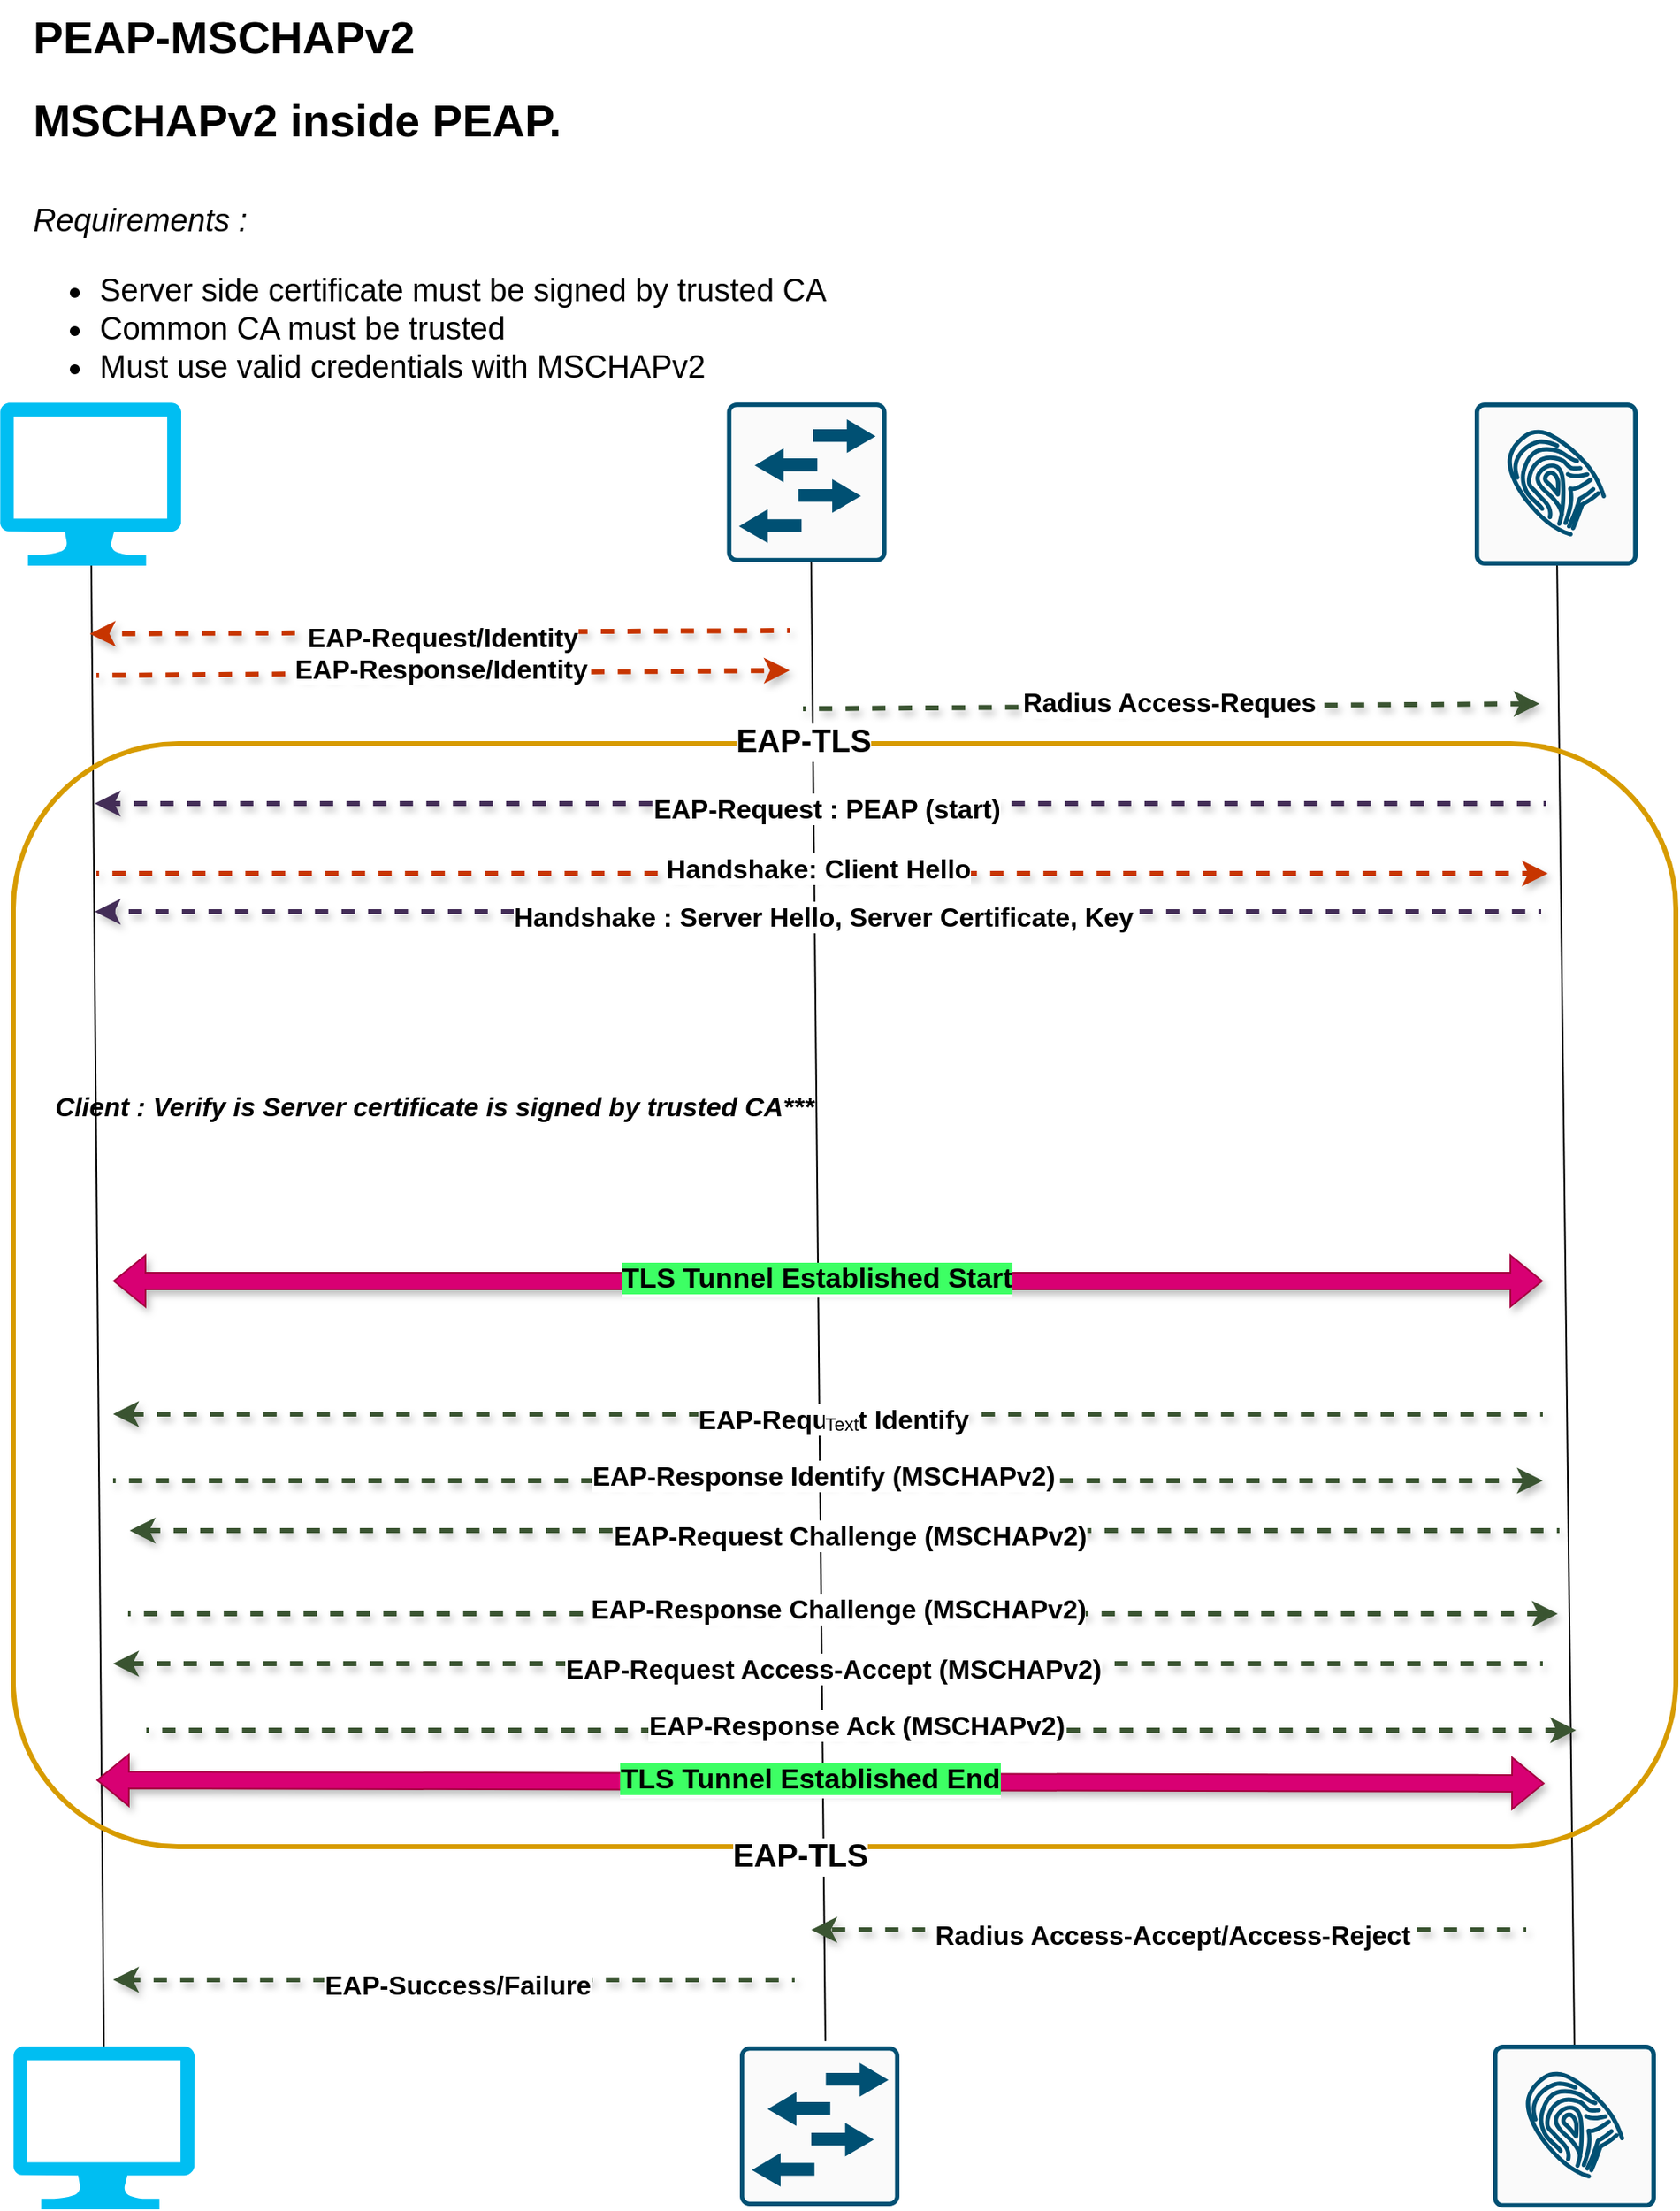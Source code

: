 <mxfile version="24.7.14">
  <diagram name="Page-1" id="sx-vZmdEI7Dzdy8BObgy">
    <mxGraphModel dx="3981" dy="3554" grid="1" gridSize="10" guides="1" tooltips="1" connect="1" arrows="1" fold="1" page="1" pageScale="1" pageWidth="850" pageHeight="1100" math="0" shadow="0">
      <root>
        <mxCell id="0" />
        <mxCell id="1" parent="0" />
        <mxCell id="mL7WgcL4VkOcFJiBh1qk-1" value="" style="verticalLabelPosition=bottom;html=1;verticalAlign=top;align=center;strokeColor=none;fillColor=#00BEF2;shape=mxgraph.azure.computer;pointerEvents=1;" vertex="1" parent="1">
          <mxGeometry x="112" y="-1028" width="109" height="98" as="geometry" />
        </mxCell>
        <mxCell id="mL7WgcL4VkOcFJiBh1qk-2" value="" style="sketch=0;points=[[0.015,0.015,0],[0.985,0.015,0],[0.985,0.985,0],[0.015,0.985,0],[0.25,0,0],[0.5,0,0],[0.75,0,0],[1,0.25,0],[1,0.5,0],[1,0.75,0],[0.75,1,0],[0.5,1,0],[0.25,1,0],[0,0.75,0],[0,0.5,0],[0,0.25,0]];verticalLabelPosition=bottom;html=1;verticalAlign=top;aspect=fixed;align=center;pointerEvents=1;shape=mxgraph.cisco19.rect;prIcon=l2_switch;fillColor=#FAFAFA;strokeColor=#005073;" vertex="1" parent="1">
          <mxGeometry x="549.25" y="-1028" width="96" height="96" as="geometry" />
        </mxCell>
        <mxCell id="mL7WgcL4VkOcFJiBh1qk-3" value="" style="sketch=0;points=[[0.015,0.015,0],[0.985,0.015,0],[0.985,0.985,0],[0.015,0.985,0],[0.25,0,0],[0.5,0,0],[0.75,0,0],[1,0.25,0],[1,0.5,0],[1,0.75,0],[0.75,1,0],[0.5,1,0],[0.25,1,0],[0,0.75,0],[0,0.5,0],[0,0.25,0]];verticalLabelPosition=bottom;html=1;verticalAlign=top;aspect=fixed;align=center;pointerEvents=1;shape=mxgraph.cisco19.rect;prIcon=ise;fillColor=#FAFAFA;strokeColor=#005073;" vertex="1" parent="1">
          <mxGeometry x="999" y="-1028" width="98" height="98" as="geometry" />
        </mxCell>
        <mxCell id="mL7WgcL4VkOcFJiBh1qk-4" value="" style="verticalLabelPosition=bottom;html=1;verticalAlign=top;align=center;strokeColor=none;fillColor=#00BEF2;shape=mxgraph.azure.computer;pointerEvents=1;" vertex="1" parent="1">
          <mxGeometry x="120" y="-40" width="109" height="98" as="geometry" />
        </mxCell>
        <mxCell id="mL7WgcL4VkOcFJiBh1qk-5" value="" style="sketch=0;points=[[0.015,0.015,0],[0.985,0.015,0],[0.985,0.985,0],[0.015,0.985,0],[0.25,0,0],[0.5,0,0],[0.75,0,0],[1,0.25,0],[1,0.5,0],[1,0.75,0],[0.75,1,0],[0.5,1,0],[0.25,1,0],[0,0.75,0],[0,0.5,0],[0,0.25,0]];verticalLabelPosition=bottom;html=1;verticalAlign=top;aspect=fixed;align=center;pointerEvents=1;shape=mxgraph.cisco19.rect;prIcon=l2_switch;fillColor=#FAFAFA;strokeColor=#005073;" vertex="1" parent="1">
          <mxGeometry x="557" y="-40" width="96" height="96" as="geometry" />
        </mxCell>
        <mxCell id="mL7WgcL4VkOcFJiBh1qk-6" value="" style="sketch=0;points=[[0.015,0.015,0],[0.985,0.015,0],[0.985,0.985,0],[0.015,0.985,0],[0.25,0,0],[0.5,0,0],[0.75,0,0],[1,0.25,0],[1,0.5,0],[1,0.75,0],[0.75,1,0],[0.5,1,0],[0.25,1,0],[0,0.75,0],[0,0.5,0],[0,0.25,0]];verticalLabelPosition=bottom;html=1;verticalAlign=top;aspect=fixed;align=center;pointerEvents=1;shape=mxgraph.cisco19.rect;prIcon=ise;fillColor=#FAFAFA;strokeColor=#005073;" vertex="1" parent="1">
          <mxGeometry x="1010" y="-41" width="98" height="98" as="geometry" />
        </mxCell>
        <mxCell id="mL7WgcL4VkOcFJiBh1qk-7" value="" style="endArrow=none;html=1;rounded=0;exitX=0.536;exitY=-0.033;exitDx=0;exitDy=0;exitPerimeter=0;entryX=0.528;entryY=0.995;entryDx=0;entryDy=0;entryPerimeter=0;" edge="1" parent="1" source="mL7WgcL4VkOcFJiBh1qk-5" target="mL7WgcL4VkOcFJiBh1qk-2">
          <mxGeometry width="50" height="50" relative="1" as="geometry">
            <mxPoint x="597" y="370" as="sourcePoint" />
            <mxPoint x="600" y="-1060" as="targetPoint" />
          </mxGeometry>
        </mxCell>
        <mxCell id="mL7WgcL4VkOcFJiBh1qk-8" value="" style="endArrow=none;html=1;rounded=0;exitX=0.5;exitY=0;exitDx=0;exitDy=0;exitPerimeter=0;" edge="1" parent="1" source="mL7WgcL4VkOcFJiBh1qk-6" target="mL7WgcL4VkOcFJiBh1qk-3">
          <mxGeometry width="50" height="50" relative="1" as="geometry">
            <mxPoint x="1033" y="-272" as="sourcePoint" />
            <mxPoint x="1033" y="-879" as="targetPoint" />
          </mxGeometry>
        </mxCell>
        <mxCell id="mL7WgcL4VkOcFJiBh1qk-9" value="" style="endArrow=none;html=1;rounded=0;exitX=0.5;exitY=0;exitDx=0;exitDy=0;exitPerimeter=0;" edge="1" parent="1" source="mL7WgcL4VkOcFJiBh1qk-4" target="mL7WgcL4VkOcFJiBh1qk-1">
          <mxGeometry width="50" height="50" relative="1" as="geometry">
            <mxPoint x="224" y="-247" as="sourcePoint" />
            <mxPoint x="224" y="-854" as="targetPoint" />
          </mxGeometry>
        </mxCell>
        <mxCell id="mL7WgcL4VkOcFJiBh1qk-10" value="" style="endArrow=classic;html=1;rounded=0;flowAnimation=1;shadow=1;fillColor=#fa6800;strokeColor=#C73500;curved=0;strokeWidth=3;" edge="1" parent="1">
          <mxGeometry relative="1" as="geometry">
            <mxPoint x="587" y="-891" as="sourcePoint" />
            <mxPoint x="166" y="-889" as="targetPoint" />
          </mxGeometry>
        </mxCell>
        <mxCell id="mL7WgcL4VkOcFJiBh1qk-11" value="Label" style="edgeLabel;resizable=0;html=1;;align=center;verticalAlign=middle;" connectable="0" vertex="1" parent="mL7WgcL4VkOcFJiBh1qk-10">
          <mxGeometry relative="1" as="geometry" />
        </mxCell>
        <mxCell id="mL7WgcL4VkOcFJiBh1qk-12" value="&lt;b&gt;&lt;font style=&quot;font-size: 16px;&quot;&gt;EAP-Request/Identity&lt;/font&gt;&lt;/b&gt;" style="edgeLabel;html=1;align=center;verticalAlign=middle;resizable=0;points=[];" vertex="1" connectable="0" parent="mL7WgcL4VkOcFJiBh1qk-10">
          <mxGeometry x="-0.007" y="3" relative="1" as="geometry">
            <mxPoint as="offset" />
          </mxGeometry>
        </mxCell>
        <mxCell id="mL7WgcL4VkOcFJiBh1qk-13" value="" style="endArrow=classic;html=1;rounded=0;flowAnimation=1;shadow=1;fillColor=#fa6800;strokeColor=#C73500;strokeWidth=3;" edge="1" parent="1">
          <mxGeometry relative="1" as="geometry">
            <mxPoint x="170" y="-864" as="sourcePoint" />
            <mxPoint x="587" y="-867" as="targetPoint" />
          </mxGeometry>
        </mxCell>
        <mxCell id="mL7WgcL4VkOcFJiBh1qk-14" value="Label" style="edgeLabel;resizable=0;html=1;;align=center;verticalAlign=middle;" connectable="0" vertex="1" parent="mL7WgcL4VkOcFJiBh1qk-13">
          <mxGeometry relative="1" as="geometry" />
        </mxCell>
        <mxCell id="mL7WgcL4VkOcFJiBh1qk-15" value="&lt;b&gt;&lt;font style=&quot;font-size: 16px;&quot;&gt;EAP-Response/Identity&lt;/font&gt;&lt;/b&gt;" style="edgeLabel;html=1;align=center;verticalAlign=middle;resizable=0;points=[];" vertex="1" connectable="0" parent="mL7WgcL4VkOcFJiBh1qk-13">
          <mxGeometry x="-0.007" y="3" relative="1" as="geometry">
            <mxPoint as="offset" />
          </mxGeometry>
        </mxCell>
        <mxCell id="mL7WgcL4VkOcFJiBh1qk-16" value="" style="endArrow=classic;html=1;rounded=0;flowAnimation=1;shadow=1;fillColor=#6d8764;strokeColor=#3A5431;strokeWidth=3;" edge="1" parent="1">
          <mxGeometry relative="1" as="geometry">
            <mxPoint x="595" y="-844" as="sourcePoint" />
            <mxPoint x="1038" y="-847" as="targetPoint" />
          </mxGeometry>
        </mxCell>
        <mxCell id="mL7WgcL4VkOcFJiBh1qk-17" value="Label" style="edgeLabel;resizable=0;html=1;;align=center;verticalAlign=middle;" connectable="0" vertex="1" parent="mL7WgcL4VkOcFJiBh1qk-16">
          <mxGeometry relative="1" as="geometry" />
        </mxCell>
        <mxCell id="mL7WgcL4VkOcFJiBh1qk-18" value="&lt;font size=&quot;1&quot; style=&quot;&quot;&gt;&lt;b style=&quot;font-size: 16px;&quot;&gt;Radius Access-Reques&lt;/b&gt;&lt;/font&gt;" style="edgeLabel;html=1;align=center;verticalAlign=middle;resizable=0;points=[];" vertex="1" connectable="0" parent="mL7WgcL4VkOcFJiBh1qk-16">
          <mxGeometry x="-0.007" y="3" relative="1" as="geometry">
            <mxPoint as="offset" />
          </mxGeometry>
        </mxCell>
        <mxCell id="mL7WgcL4VkOcFJiBh1qk-19" value="" style="endArrow=classic;html=1;rounded=0;flowAnimation=1;shadow=1;fontSize=13;fontStyle=1;fillColor=#fa6800;strokeColor=#C73500;strokeWidth=3;" edge="1" parent="1">
          <mxGeometry relative="1" as="geometry">
            <mxPoint x="170" y="-745" as="sourcePoint" />
            <mxPoint x="1043" y="-745" as="targetPoint" />
          </mxGeometry>
        </mxCell>
        <mxCell id="mL7WgcL4VkOcFJiBh1qk-20" value="Label" style="edgeLabel;resizable=0;html=1;;align=center;verticalAlign=middle;" connectable="0" vertex="1" parent="mL7WgcL4VkOcFJiBh1qk-19">
          <mxGeometry relative="1" as="geometry" />
        </mxCell>
        <mxCell id="mL7WgcL4VkOcFJiBh1qk-21" value="&lt;font style=&quot;font-size: 16px;&quot;&gt;Handshake: Client Hello&lt;/font&gt;" style="edgeLabel;html=1;align=center;verticalAlign=middle;resizable=0;points=[];fontStyle=1;fontSize=13;" vertex="1" connectable="0" parent="mL7WgcL4VkOcFJiBh1qk-19">
          <mxGeometry x="-0.007" y="3" relative="1" as="geometry">
            <mxPoint as="offset" />
          </mxGeometry>
        </mxCell>
        <mxCell id="mL7WgcL4VkOcFJiBh1qk-22" value="" style="endArrow=classic;html=1;rounded=0;flowAnimation=1;shadow=1;fontSize=13;fontStyle=1;fillColor=#76608a;strokeColor=#432D57;strokeWidth=3;" edge="1" parent="1">
          <mxGeometry relative="1" as="geometry">
            <mxPoint x="1039" y="-722" as="sourcePoint" />
            <mxPoint x="169" y="-722" as="targetPoint" />
          </mxGeometry>
        </mxCell>
        <mxCell id="mL7WgcL4VkOcFJiBh1qk-23" value="Label" style="edgeLabel;resizable=0;html=1;;align=center;verticalAlign=middle;" connectable="0" vertex="1" parent="mL7WgcL4VkOcFJiBh1qk-22">
          <mxGeometry relative="1" as="geometry" />
        </mxCell>
        <mxCell id="mL7WgcL4VkOcFJiBh1qk-24" value="&lt;font style=&quot;font-size: 16px;&quot;&gt;Handshake : Server Hello, Server Certificate, Key&lt;/font&gt;" style="edgeLabel;html=1;align=center;verticalAlign=middle;resizable=0;points=[];fontStyle=1;fontSize=13;" vertex="1" connectable="0" parent="mL7WgcL4VkOcFJiBh1qk-22">
          <mxGeometry x="-0.007" y="3" relative="1" as="geometry">
            <mxPoint as="offset" />
          </mxGeometry>
        </mxCell>
        <mxCell id="mL7WgcL4VkOcFJiBh1qk-27" value="" style="endArrow=classic;html=1;rounded=0;flowAnimation=1;shadow=1;fontSize=13;fontStyle=1;fillColor=#76608a;strokeColor=#432D57;strokeWidth=3;" edge="1" parent="1">
          <mxGeometry relative="1" as="geometry">
            <mxPoint x="1042" y="-787" as="sourcePoint" />
            <mxPoint x="169" y="-787" as="targetPoint" />
          </mxGeometry>
        </mxCell>
        <mxCell id="mL7WgcL4VkOcFJiBh1qk-28" value="Label" style="edgeLabel;resizable=0;html=1;;align=center;verticalAlign=middle;" connectable="0" vertex="1" parent="mL7WgcL4VkOcFJiBh1qk-27">
          <mxGeometry relative="1" as="geometry" />
        </mxCell>
        <mxCell id="mL7WgcL4VkOcFJiBh1qk-29" value="&lt;b&gt;&lt;font style=&quot;font-size: 16px;&quot;&gt;EAP-Request : PEAP (start)&lt;/font&gt;&lt;/b&gt;" style="edgeLabel;html=1;align=center;verticalAlign=middle;resizable=0;points=[];" vertex="1" connectable="0" parent="mL7WgcL4VkOcFJiBh1qk-27">
          <mxGeometry x="-0.007" y="3" relative="1" as="geometry">
            <mxPoint as="offset" />
          </mxGeometry>
        </mxCell>
        <mxCell id="mL7WgcL4VkOcFJiBh1qk-30" value="&lt;h1 style=&quot;margin-top: 0px; font-size: 27px;&quot;&gt;&lt;font style=&quot;font-size: 27px;&quot;&gt;PEAP-MSCHAPv2&lt;/font&gt;&lt;/h1&gt;&lt;div style=&quot;font-size: 27px;&quot;&gt;&lt;b&gt;&lt;font style=&quot;font-size: 27px;&quot;&gt;MSCHAPv2 inside PEAP.&lt;/font&gt;&lt;/b&gt;&lt;/div&gt;&lt;div style=&quot;font-size: 27px;&quot;&gt;&lt;font style=&quot;font-size: 27px;&quot;&gt;&lt;br&gt;&lt;/font&gt;&lt;/div&gt;&lt;div style=&quot;font-size: 19px;&quot;&gt;&lt;i style=&quot;&quot;&gt;&lt;font style=&quot;font-size: 19px;&quot;&gt;Requirements : &lt;br&gt;&lt;/font&gt;&lt;/i&gt;&lt;ul style=&quot;&quot;&gt;&lt;li style=&quot;&quot;&gt;&lt;font style=&quot;font-size: 19px;&quot;&gt;Server side certificate must be signed by trusted CA&lt;/font&gt;&lt;/li&gt;&lt;li style=&quot;&quot;&gt;&lt;font style=&quot;font-size: 19px;&quot;&gt;Common CA must be trusted&lt;/font&gt;&lt;/li&gt;&lt;li style=&quot;&quot;&gt;&lt;font style=&quot;font-size: 19px;&quot;&gt;Must use valid credentials with MSCHAPv2&lt;br&gt;&lt;br&gt;&lt;/font&gt;&lt;/li&gt;&lt;/ul&gt;&lt;/div&gt;" style="text;html=1;whiteSpace=wrap;overflow=hidden;rounded=0;" vertex="1" parent="1">
          <mxGeometry x="130" y="-1270" width="908" height="330" as="geometry" />
        </mxCell>
        <mxCell id="mL7WgcL4VkOcFJiBh1qk-31" value="" style="rounded=1;whiteSpace=wrap;html=1;fillColor=none;strokeWidth=3;strokeColor=#d79b00;glass=1;gradientColor=#ffa500;" vertex="1" parent="1">
          <mxGeometry x="120" y="-823" width="1000" height="663" as="geometry" />
        </mxCell>
        <mxCell id="mL7WgcL4VkOcFJiBh1qk-32" value="&lt;b&gt;&lt;font style=&quot;font-size: 19px;&quot;&gt;EAP-TLS&lt;/font&gt;&lt;/b&gt;" style="text;html=1;align=center;verticalAlign=middle;resizable=0;points=[];autosize=1;strokeColor=none;fillColor=none;labelBackgroundColor=default;" vertex="1" parent="1">
          <mxGeometry x="542.75" y="-174" width="100" height="40" as="geometry" />
        </mxCell>
        <mxCell id="mL7WgcL4VkOcFJiBh1qk-33" value="&lt;b&gt;&lt;font style=&quot;font-size: 19px;&quot;&gt;EAP-TLS&lt;/font&gt;&lt;/b&gt;" style="text;html=1;align=center;verticalAlign=middle;resizable=0;points=[];autosize=1;strokeColor=none;fillColor=none;labelBackgroundColor=default;" vertex="1" parent="1">
          <mxGeometry x="545.25" y="-844" width="100" height="40" as="geometry" />
        </mxCell>
        <mxCell id="mL7WgcL4VkOcFJiBh1qk-34" value="&lt;b&gt;&lt;font size=&quot;1&quot; style=&quot;&quot;&gt;&lt;i style=&quot;font-size: 16px;&quot;&gt;Client : Verify is Server certificate is signed by trusted CA***&lt;/i&gt;&lt;/font&gt;&lt;/b&gt;" style="text;html=1;align=center;verticalAlign=middle;resizable=0;points=[];autosize=1;strokeColor=none;fillColor=none;" vertex="1" parent="1">
          <mxGeometry x="133" y="-620" width="480" height="30" as="geometry" />
        </mxCell>
        <mxCell id="mL7WgcL4VkOcFJiBh1qk-38" value="" style="endArrow=classic;html=1;rounded=0;flowAnimation=1;shadow=1;fillColor=#6d8764;strokeColor=#3A5431;strokeWidth=3;" edge="1" parent="1">
          <mxGeometry relative="1" as="geometry">
            <mxPoint x="1040" y="-420" as="sourcePoint" />
            <mxPoint x="180" y="-420" as="targetPoint" />
          </mxGeometry>
        </mxCell>
        <mxCell id="mL7WgcL4VkOcFJiBh1qk-39" value="Label" style="edgeLabel;resizable=0;html=1;;align=center;verticalAlign=middle;" connectable="0" vertex="1" parent="mL7WgcL4VkOcFJiBh1qk-38">
          <mxGeometry relative="1" as="geometry" />
        </mxCell>
        <mxCell id="mL7WgcL4VkOcFJiBh1qk-40" value="&lt;b style=&quot;&quot;&gt;&lt;font style=&quot;font-size: 16px;&quot;&gt;EAP-Request Identify&lt;/font&gt;&lt;/b&gt;" style="edgeLabel;html=1;align=center;verticalAlign=middle;resizable=0;points=[];" vertex="1" connectable="0" parent="mL7WgcL4VkOcFJiBh1qk-38">
          <mxGeometry x="-0.007" y="3" relative="1" as="geometry">
            <mxPoint as="offset" />
          </mxGeometry>
        </mxCell>
        <mxCell id="mL7WgcL4VkOcFJiBh1qk-73" value="Text" style="edgeLabel;html=1;align=center;verticalAlign=middle;resizable=0;points=[];" vertex="1" connectable="0" parent="mL7WgcL4VkOcFJiBh1qk-38">
          <mxGeometry x="-0.018" y="6" relative="1" as="geometry">
            <mxPoint as="offset" />
          </mxGeometry>
        </mxCell>
        <mxCell id="mL7WgcL4VkOcFJiBh1qk-43" value="" style="endArrow=classic;html=1;rounded=0;flowAnimation=1;shadow=1;fillColor=#6d8764;strokeColor=#3A5431;strokeWidth=3;" edge="1" parent="1">
          <mxGeometry relative="1" as="geometry">
            <mxPoint x="180" y="-380" as="sourcePoint" />
            <mxPoint x="1040" y="-380" as="targetPoint" />
          </mxGeometry>
        </mxCell>
        <mxCell id="mL7WgcL4VkOcFJiBh1qk-44" value="Label" style="edgeLabel;resizable=0;html=1;;align=center;verticalAlign=middle;" connectable="0" vertex="1" parent="mL7WgcL4VkOcFJiBh1qk-43">
          <mxGeometry relative="1" as="geometry" />
        </mxCell>
        <mxCell id="mL7WgcL4VkOcFJiBh1qk-45" value="&lt;b style=&quot;&quot;&gt;&lt;font style=&quot;font-size: 16px;&quot;&gt;EAP-Response Identify (MSCHAPv2)&lt;/font&gt;&lt;/b&gt;" style="edgeLabel;html=1;align=center;verticalAlign=middle;resizable=0;points=[];" vertex="1" connectable="0" parent="mL7WgcL4VkOcFJiBh1qk-43">
          <mxGeometry x="-0.007" y="3" relative="1" as="geometry">
            <mxPoint as="offset" />
          </mxGeometry>
        </mxCell>
        <mxCell id="mL7WgcL4VkOcFJiBh1qk-46" value="" style="endArrow=classic;html=1;rounded=0;flowAnimation=1;shadow=1;fillColor=#6d8764;strokeColor=#3A5431;strokeWidth=3;" edge="1" parent="1">
          <mxGeometry relative="1" as="geometry">
            <mxPoint x="1050" y="-350" as="sourcePoint" />
            <mxPoint x="190" y="-350" as="targetPoint" />
          </mxGeometry>
        </mxCell>
        <mxCell id="mL7WgcL4VkOcFJiBh1qk-47" value="Label" style="edgeLabel;resizable=0;html=1;;align=center;verticalAlign=middle;" connectable="0" vertex="1" parent="mL7WgcL4VkOcFJiBh1qk-46">
          <mxGeometry relative="1" as="geometry" />
        </mxCell>
        <mxCell id="mL7WgcL4VkOcFJiBh1qk-48" value="&lt;b style=&quot;&quot;&gt;&lt;font style=&quot;font-size: 16px;&quot;&gt;EAP-Request Challenge (MSCHAPv2)&lt;/font&gt;&lt;/b&gt;" style="edgeLabel;html=1;align=center;verticalAlign=middle;resizable=0;points=[];" vertex="1" connectable="0" parent="mL7WgcL4VkOcFJiBh1qk-46">
          <mxGeometry x="-0.007" y="3" relative="1" as="geometry">
            <mxPoint as="offset" />
          </mxGeometry>
        </mxCell>
        <mxCell id="mL7WgcL4VkOcFJiBh1qk-50" value="" style="endArrow=classic;html=1;rounded=0;flowAnimation=1;shadow=1;fillColor=#6d8764;strokeColor=#3A5431;strokeWidth=3;" edge="1" parent="1">
          <mxGeometry relative="1" as="geometry">
            <mxPoint x="189" y="-300" as="sourcePoint" />
            <mxPoint x="1049" y="-300" as="targetPoint" />
          </mxGeometry>
        </mxCell>
        <mxCell id="mL7WgcL4VkOcFJiBh1qk-51" value="Label" style="edgeLabel;resizable=0;html=1;;align=center;verticalAlign=middle;" connectable="0" vertex="1" parent="mL7WgcL4VkOcFJiBh1qk-50">
          <mxGeometry relative="1" as="geometry" />
        </mxCell>
        <mxCell id="mL7WgcL4VkOcFJiBh1qk-52" value="&lt;b style=&quot;&quot;&gt;&lt;font style=&quot;font-size: 16px;&quot;&gt;EAP-Response Challenge (MSCHAPv2)&lt;/font&gt;&lt;/b&gt;" style="edgeLabel;html=1;align=center;verticalAlign=middle;resizable=0;points=[];" vertex="1" connectable="0" parent="mL7WgcL4VkOcFJiBh1qk-50">
          <mxGeometry x="-0.007" y="3" relative="1" as="geometry">
            <mxPoint as="offset" />
          </mxGeometry>
        </mxCell>
        <mxCell id="mL7WgcL4VkOcFJiBh1qk-53" value="" style="endArrow=classic;html=1;rounded=0;flowAnimation=1;shadow=1;fillColor=#6d8764;strokeColor=#3A5431;strokeWidth=3;" edge="1" parent="1">
          <mxGeometry relative="1" as="geometry">
            <mxPoint x="1040" y="-270" as="sourcePoint" />
            <mxPoint x="180" y="-270" as="targetPoint" />
          </mxGeometry>
        </mxCell>
        <mxCell id="mL7WgcL4VkOcFJiBh1qk-54" value="Label" style="edgeLabel;resizable=0;html=1;;align=center;verticalAlign=middle;" connectable="0" vertex="1" parent="mL7WgcL4VkOcFJiBh1qk-53">
          <mxGeometry relative="1" as="geometry" />
        </mxCell>
        <mxCell id="mL7WgcL4VkOcFJiBh1qk-55" value="&lt;b style=&quot;&quot;&gt;&lt;font style=&quot;font-size: 16px;&quot;&gt;EAP-Request Access-Accept (MSCHAPv2)&lt;/font&gt;&lt;/b&gt;" style="edgeLabel;html=1;align=center;verticalAlign=middle;resizable=0;points=[];" vertex="1" connectable="0" parent="mL7WgcL4VkOcFJiBh1qk-53">
          <mxGeometry x="-0.007" y="3" relative="1" as="geometry">
            <mxPoint as="offset" />
          </mxGeometry>
        </mxCell>
        <mxCell id="mL7WgcL4VkOcFJiBh1qk-56" value="" style="endArrow=classic;html=1;rounded=0;flowAnimation=1;shadow=1;fillColor=#6d8764;strokeColor=#3A5431;strokeWidth=3;" edge="1" parent="1">
          <mxGeometry relative="1" as="geometry">
            <mxPoint x="200" y="-230" as="sourcePoint" />
            <mxPoint x="1060" y="-230" as="targetPoint" />
          </mxGeometry>
        </mxCell>
        <mxCell id="mL7WgcL4VkOcFJiBh1qk-57" value="Label" style="edgeLabel;resizable=0;html=1;;align=center;verticalAlign=middle;" connectable="0" vertex="1" parent="mL7WgcL4VkOcFJiBh1qk-56">
          <mxGeometry relative="1" as="geometry" />
        </mxCell>
        <mxCell id="mL7WgcL4VkOcFJiBh1qk-58" value="&lt;b style=&quot;&quot;&gt;&lt;font style=&quot;font-size: 16px;&quot;&gt;EAP-Response Ack (MSCHAPv2)&lt;/font&gt;&lt;/b&gt;" style="edgeLabel;html=1;align=center;verticalAlign=middle;resizable=0;points=[];" vertex="1" connectable="0" parent="mL7WgcL4VkOcFJiBh1qk-56">
          <mxGeometry x="-0.007" y="3" relative="1" as="geometry">
            <mxPoint as="offset" />
          </mxGeometry>
        </mxCell>
        <mxCell id="mL7WgcL4VkOcFJiBh1qk-59" value="" style="shape=flexArrow;endArrow=classic;startArrow=classic;html=1;rounded=0;flowAnimation=0;shadow=1;fillColor=#d80073;strokeColor=#A50040;" edge="1" parent="1">
          <mxGeometry width="100" height="100" relative="1" as="geometry">
            <mxPoint x="180" y="-500" as="sourcePoint" />
            <mxPoint x="1040" y="-500" as="targetPoint" />
          </mxGeometry>
        </mxCell>
        <mxCell id="mL7WgcL4VkOcFJiBh1qk-60" value="&lt;font style=&quot;background-color: rgb(61, 255, 100); font-size: 17px;&quot;&gt;TLS Tunnel Established Start&lt;/font&gt;" style="edgeLabel;html=1;align=center;verticalAlign=middle;resizable=0;points=[];fontStyle=1" vertex="1" connectable="0" parent="mL7WgcL4VkOcFJiBh1qk-59">
          <mxGeometry x="0.049" y="-5" relative="1" as="geometry">
            <mxPoint x="-28" y="-6" as="offset" />
          </mxGeometry>
        </mxCell>
        <mxCell id="mL7WgcL4VkOcFJiBh1qk-61" value="" style="shape=flexArrow;endArrow=classic;startArrow=classic;html=1;rounded=0;flowAnimation=0;shadow=1;fillColor=#d80073;strokeColor=#A50040;" edge="1" parent="1">
          <mxGeometry width="100" height="100" relative="1" as="geometry">
            <mxPoint x="170" y="-200" as="sourcePoint" />
            <mxPoint x="1041" y="-198" as="targetPoint" />
          </mxGeometry>
        </mxCell>
        <mxCell id="mL7WgcL4VkOcFJiBh1qk-62" value="&lt;font style=&quot;background-color: rgb(61, 255, 100); font-size: 17px;&quot;&gt;TLS Tunnel Established End&lt;/font&gt;" style="edgeLabel;html=1;align=center;verticalAlign=middle;resizable=0;points=[];fontStyle=1" vertex="1" connectable="0" parent="mL7WgcL4VkOcFJiBh1qk-61">
          <mxGeometry x="0.049" y="-5" relative="1" as="geometry">
            <mxPoint x="-28" y="-6" as="offset" />
          </mxGeometry>
        </mxCell>
        <mxCell id="mL7WgcL4VkOcFJiBh1qk-64" value="" style="endArrow=classic;html=1;rounded=0;flowAnimation=1;shadow=1;fillColor=#6d8764;strokeColor=#3A5431;strokeWidth=3;" edge="1" parent="1">
          <mxGeometry relative="1" as="geometry">
            <mxPoint x="1030" y="-110" as="sourcePoint" />
            <mxPoint x="600" y="-110" as="targetPoint" />
          </mxGeometry>
        </mxCell>
        <mxCell id="mL7WgcL4VkOcFJiBh1qk-65" value="Label" style="edgeLabel;resizable=0;html=1;;align=center;verticalAlign=middle;" connectable="0" vertex="1" parent="mL7WgcL4VkOcFJiBh1qk-64">
          <mxGeometry relative="1" as="geometry" />
        </mxCell>
        <mxCell id="mL7WgcL4VkOcFJiBh1qk-66" value="&lt;b style=&quot;&quot;&gt;&lt;font style=&quot;font-size: 16px;&quot;&gt;Radius Access-Accept/Access-Reject&lt;/font&gt;&lt;/b&gt;" style="edgeLabel;html=1;align=center;verticalAlign=middle;resizable=0;points=[];" vertex="1" connectable="0" parent="mL7WgcL4VkOcFJiBh1qk-64">
          <mxGeometry x="-0.007" y="3" relative="1" as="geometry">
            <mxPoint as="offset" />
          </mxGeometry>
        </mxCell>
        <mxCell id="mL7WgcL4VkOcFJiBh1qk-67" value="" style="endArrow=classic;html=1;rounded=0;flowAnimation=1;shadow=1;fillColor=#6d8764;strokeColor=#3A5431;strokeWidth=3;" edge="1" parent="1">
          <mxGeometry relative="1" as="geometry">
            <mxPoint x="590" y="-80" as="sourcePoint" />
            <mxPoint x="180" y="-80" as="targetPoint" />
          </mxGeometry>
        </mxCell>
        <mxCell id="mL7WgcL4VkOcFJiBh1qk-68" value="Label" style="edgeLabel;resizable=0;html=1;;align=center;verticalAlign=middle;" connectable="0" vertex="1" parent="mL7WgcL4VkOcFJiBh1qk-67">
          <mxGeometry relative="1" as="geometry" />
        </mxCell>
        <mxCell id="mL7WgcL4VkOcFJiBh1qk-69" value="&lt;b style=&quot;&quot;&gt;&lt;font style=&quot;font-size: 16px;&quot;&gt;EAP-Success/Failure&lt;/font&gt;&lt;/b&gt;" style="edgeLabel;html=1;align=center;verticalAlign=middle;resizable=0;points=[];" vertex="1" connectable="0" parent="mL7WgcL4VkOcFJiBh1qk-67">
          <mxGeometry x="-0.007" y="3" relative="1" as="geometry">
            <mxPoint as="offset" />
          </mxGeometry>
        </mxCell>
      </root>
    </mxGraphModel>
  </diagram>
</mxfile>
